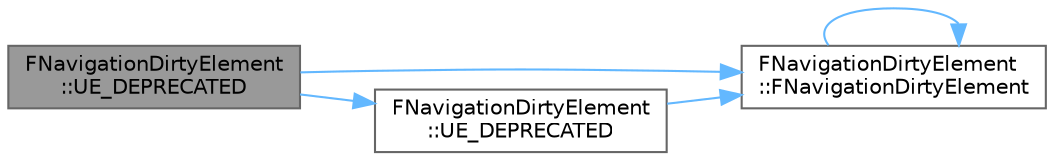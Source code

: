 digraph "FNavigationDirtyElement::UE_DEPRECATED"
{
 // INTERACTIVE_SVG=YES
 // LATEX_PDF_SIZE
  bgcolor="transparent";
  edge [fontname=Helvetica,fontsize=10,labelfontname=Helvetica,labelfontsize=10];
  node [fontname=Helvetica,fontsize=10,shape=box,height=0.2,width=0.4];
  rankdir="LR";
  Node1 [id="Node000001",label="FNavigationDirtyElement\l::UE_DEPRECATED",height=0.2,width=0.4,color="gray40", fillcolor="grey60", style="filled", fontcolor="black",tooltip=" "];
  Node1 -> Node2 [id="edge1_Node000001_Node000002",color="steelblue1",style="solid",tooltip=" "];
  Node2 [id="Node000002",label="FNavigationDirtyElement\l::FNavigationDirtyElement",height=0.2,width=0.4,color="grey40", fillcolor="white", style="filled",URL="$d9/df6/structFNavigationDirtyElement.html#a7e790badc502b8a595343f2da326bf65",tooltip=" "];
  Node2 -> Node2 [id="edge2_Node000002_Node000002",color="steelblue1",style="solid",tooltip=" "];
  Node1 -> Node3 [id="edge3_Node000001_Node000003",color="steelblue1",style="solid",tooltip=" "];
  Node3 [id="Node000003",label="FNavigationDirtyElement\l::UE_DEPRECATED",height=0.2,width=0.4,color="grey40", fillcolor="white", style="filled",URL="$d9/df6/structFNavigationDirtyElement.html#ab09e8c680adc1bf8a5120d4d4b7d1814",tooltip=" "];
  Node3 -> Node2 [id="edge4_Node000003_Node000002",color="steelblue1",style="solid",tooltip=" "];
}
